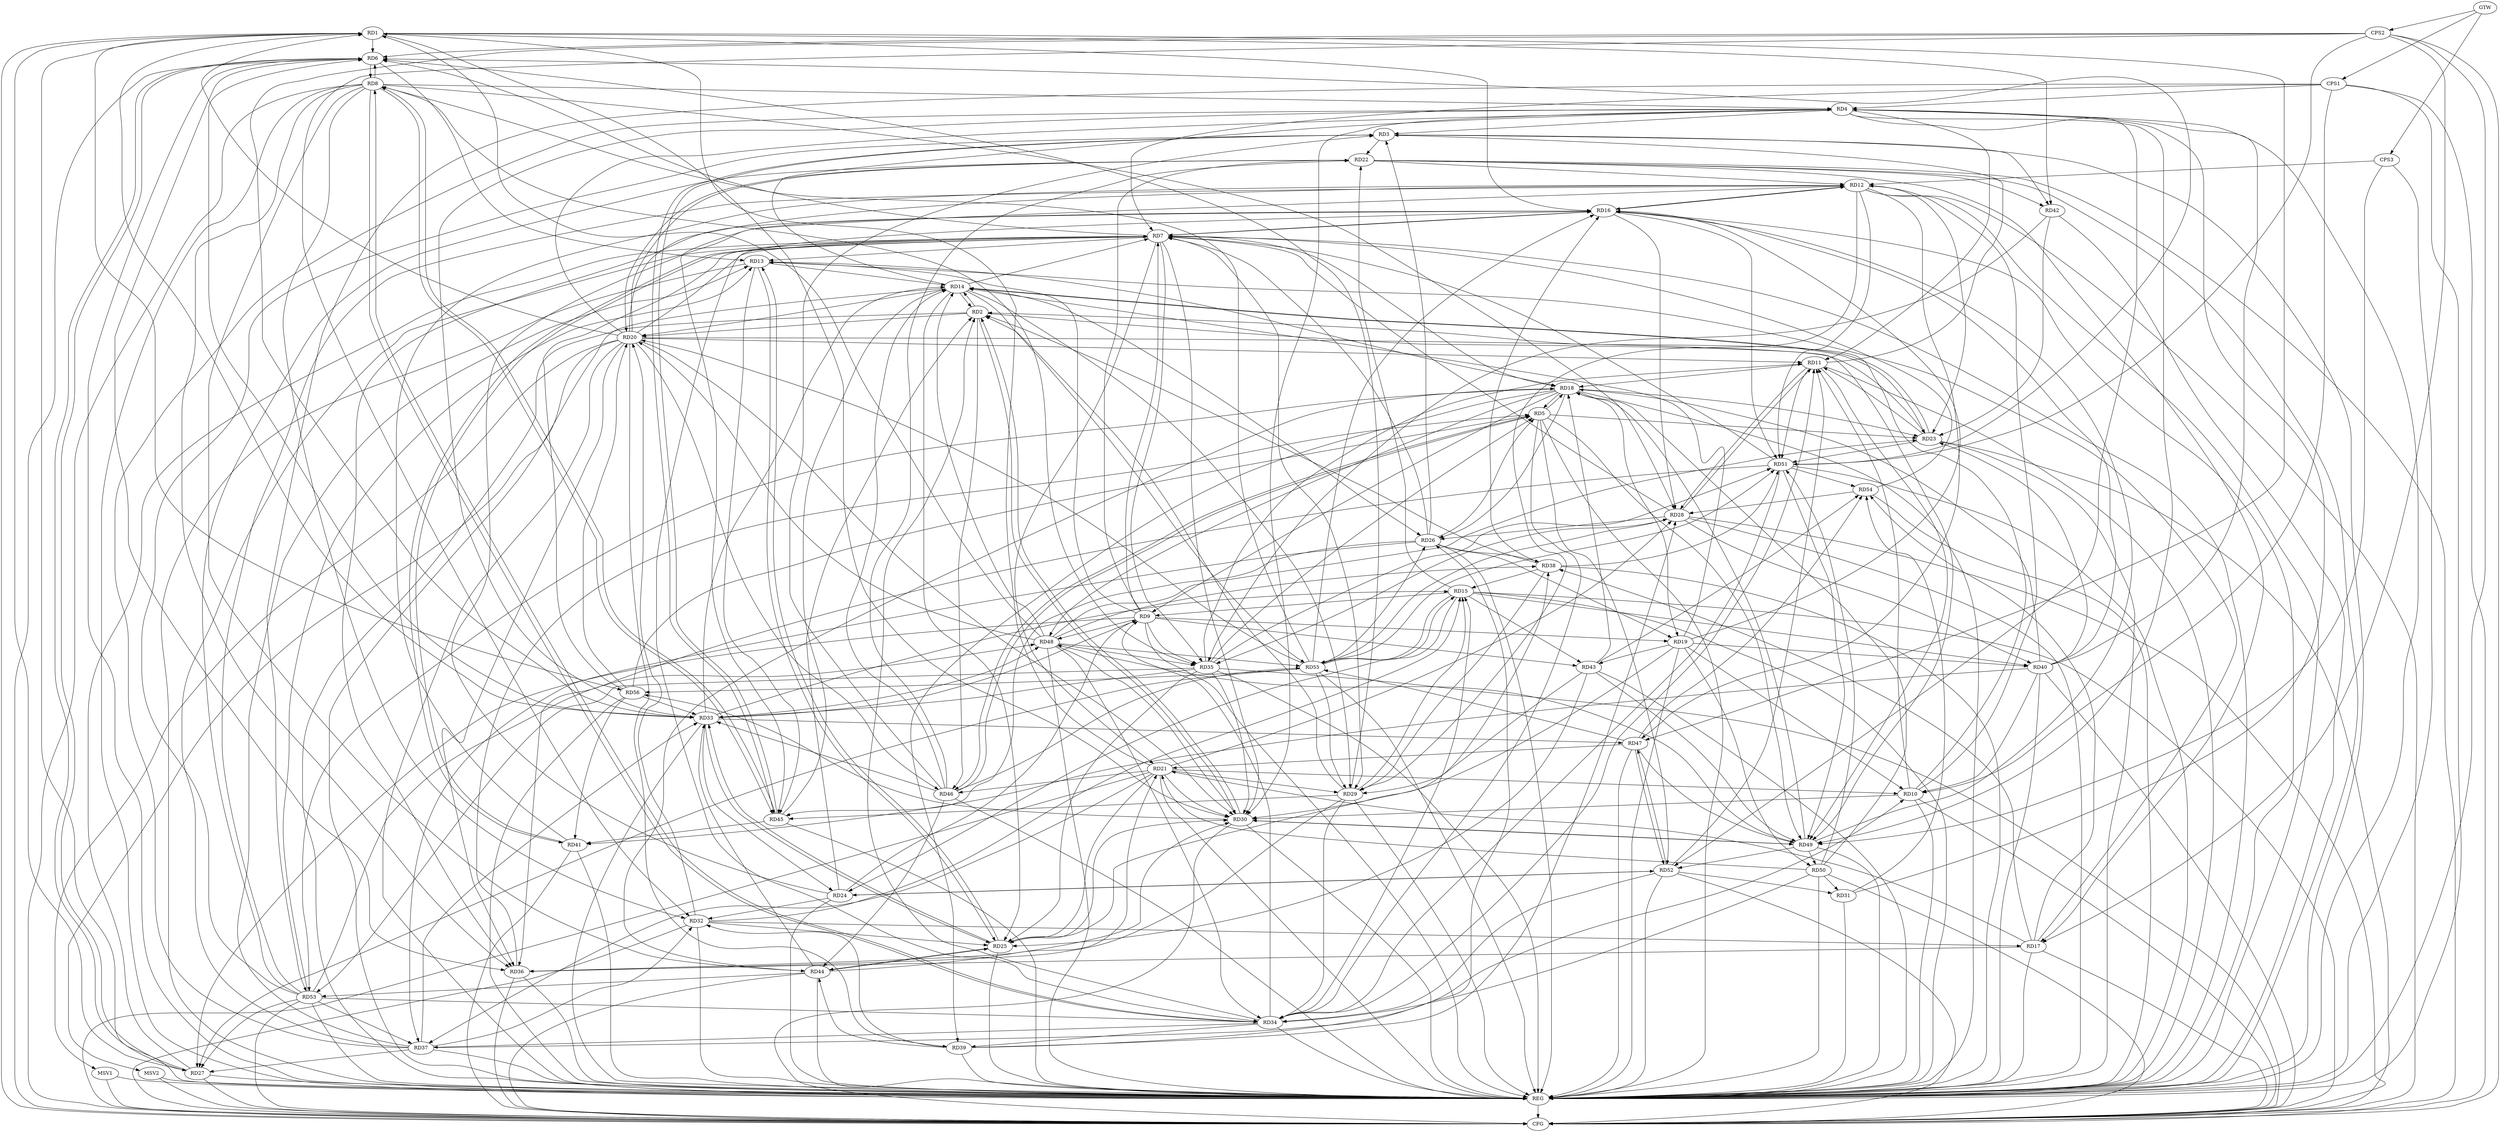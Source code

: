 strict digraph G {
  RD1 [ label="RD1" ];
  RD2 [ label="RD2" ];
  RD3 [ label="RD3" ];
  RD4 [ label="RD4" ];
  RD5 [ label="RD5" ];
  RD6 [ label="RD6" ];
  RD7 [ label="RD7" ];
  RD8 [ label="RD8" ];
  RD9 [ label="RD9" ];
  RD10 [ label="RD10" ];
  RD11 [ label="RD11" ];
  RD12 [ label="RD12" ];
  RD13 [ label="RD13" ];
  RD14 [ label="RD14" ];
  RD15 [ label="RD15" ];
  RD16 [ label="RD16" ];
  RD17 [ label="RD17" ];
  RD18 [ label="RD18" ];
  RD19 [ label="RD19" ];
  RD20 [ label="RD20" ];
  RD21 [ label="RD21" ];
  RD22 [ label="RD22" ];
  RD23 [ label="RD23" ];
  RD24 [ label="RD24" ];
  RD25 [ label="RD25" ];
  RD26 [ label="RD26" ];
  RD27 [ label="RD27" ];
  RD28 [ label="RD28" ];
  RD29 [ label="RD29" ];
  RD30 [ label="RD30" ];
  RD31 [ label="RD31" ];
  RD32 [ label="RD32" ];
  RD33 [ label="RD33" ];
  RD34 [ label="RD34" ];
  RD35 [ label="RD35" ];
  RD36 [ label="RD36" ];
  RD37 [ label="RD37" ];
  RD38 [ label="RD38" ];
  RD39 [ label="RD39" ];
  RD40 [ label="RD40" ];
  RD41 [ label="RD41" ];
  RD42 [ label="RD42" ];
  RD43 [ label="RD43" ];
  RD44 [ label="RD44" ];
  RD45 [ label="RD45" ];
  RD46 [ label="RD46" ];
  RD47 [ label="RD47" ];
  RD48 [ label="RD48" ];
  RD49 [ label="RD49" ];
  RD50 [ label="RD50" ];
  RD51 [ label="RD51" ];
  RD52 [ label="RD52" ];
  RD53 [ label="RD53" ];
  RD54 [ label="RD54" ];
  RD55 [ label="RD55" ];
  RD56 [ label="RD56" ];
  CPS1 [ label="CPS1" ];
  CPS2 [ label="CPS2" ];
  CPS3 [ label="CPS3" ];
  GTW [ label="GTW" ];
  REG [ label="REG" ];
  CFG [ label="CFG" ];
  MSV1 [ label="MSV1" ];
  MSV2 [ label="MSV2" ];
  RD1 -> RD6;
  RD1 -> RD16;
  RD20 -> RD1;
  RD21 -> RD1;
  RD27 -> RD1;
  RD1 -> RD30;
  RD1 -> RD33;
  RD1 -> RD42;
  RD1 -> RD47;
  RD48 -> RD1;
  RD1 -> RD56;
  RD10 -> RD2;
  RD2 -> RD14;
  RD14 -> RD2;
  RD2 -> RD20;
  RD24 -> RD2;
  RD29 -> RD2;
  RD2 -> RD30;
  RD30 -> RD2;
  RD34 -> RD2;
  RD38 -> RD2;
  RD2 -> RD46;
  RD2 -> RD49;
  RD4 -> RD3;
  RD11 -> RD3;
  RD3 -> RD22;
  RD26 -> RD3;
  RD3 -> RD42;
  RD3 -> RD45;
  RD45 -> RD3;
  RD46 -> RD3;
  RD53 -> RD3;
  RD8 -> RD4;
  RD4 -> RD11;
  RD14 -> RD4;
  RD20 -> RD4;
  RD4 -> RD30;
  RD31 -> RD4;
  RD4 -> RD33;
  RD37 -> RD4;
  RD40 -> RD4;
  RD4 -> RD49;
  RD4 -> RD52;
  RD5 -> RD18;
  RD18 -> RD5;
  RD5 -> RD23;
  RD26 -> RD5;
  RD5 -> RD34;
  RD35 -> RD5;
  RD36 -> RD5;
  RD5 -> RD46;
  RD46 -> RD5;
  RD5 -> RD49;
  RD5 -> RD52;
  RD56 -> RD5;
  RD7 -> RD6;
  RD6 -> RD8;
  RD8 -> RD6;
  RD6 -> RD13;
  RD6 -> RD27;
  RD27 -> RD6;
  RD29 -> RD6;
  RD33 -> RD6;
  RD6 -> RD36;
  RD51 -> RD6;
  RD9 -> RD7;
  RD7 -> RD13;
  RD14 -> RD7;
  RD7 -> RD16;
  RD16 -> RD7;
  RD7 -> RD18;
  RD20 -> RD7;
  RD7 -> RD21;
  RD26 -> RD7;
  RD27 -> RD7;
  RD28 -> RD7;
  RD7 -> RD29;
  RD7 -> RD30;
  RD7 -> RD35;
  RD37 -> RD7;
  RD7 -> RD41;
  RD41 -> RD7;
  RD51 -> RD7;
  RD54 -> RD7;
  RD56 -> RD7;
  RD8 -> RD28;
  RD8 -> RD32;
  RD8 -> RD34;
  RD34 -> RD8;
  RD8 -> RD35;
  RD8 -> RD36;
  RD8 -> RD44;
  RD8 -> RD45;
  RD45 -> RD8;
  RD55 -> RD8;
  RD9 -> RD13;
  RD15 -> RD9;
  RD18 -> RD9;
  RD9 -> RD19;
  RD9 -> RD22;
  RD24 -> RD9;
  RD9 -> RD27;
  RD33 -> RD9;
  RD34 -> RD9;
  RD9 -> RD35;
  RD9 -> RD43;
  RD9 -> RD48;
  RD10 -> RD11;
  RD10 -> RD12;
  RD19 -> RD10;
  RD21 -> RD10;
  RD10 -> RD30;
  RD37 -> RD10;
  RD40 -> RD10;
  RD11 -> RD18;
  RD20 -> RD11;
  RD23 -> RD11;
  RD11 -> RD28;
  RD28 -> RD11;
  RD34 -> RD11;
  RD35 -> RD11;
  RD11 -> RD49;
  RD11 -> RD51;
  RD52 -> RD11;
  RD12 -> RD16;
  RD16 -> RD12;
  RD20 -> RD12;
  RD22 -> RD12;
  RD12 -> RD23;
  RD12 -> RD29;
  RD41 -> RD12;
  RD12 -> RD45;
  RD12 -> RD47;
  RD12 -> RD51;
  RD53 -> RD12;
  RD13 -> RD14;
  RD17 -> RD13;
  RD13 -> RD18;
  RD13 -> RD25;
  RD25 -> RD13;
  RD37 -> RD13;
  RD13 -> RD45;
  RD53 -> RD13;
  RD19 -> RD14;
  RD14 -> RD20;
  RD14 -> RD23;
  RD23 -> RD14;
  RD14 -> RD25;
  RD14 -> RD26;
  RD14 -> RD29;
  RD33 -> RD14;
  RD45 -> RD14;
  RD46 -> RD14;
  RD48 -> RD14;
  RD14 -> RD55;
  RD15 -> RD22;
  RD15 -> RD24;
  RD29 -> RD15;
  RD32 -> RD15;
  RD33 -> RD15;
  RD34 -> RD15;
  RD38 -> RD15;
  RD15 -> RD40;
  RD15 -> RD43;
  RD15 -> RD55;
  RD55 -> RD15;
  RD19 -> RD16;
  RD24 -> RD16;
  RD16 -> RD28;
  RD16 -> RD34;
  RD16 -> RD36;
  RD38 -> RD16;
  RD40 -> RD16;
  RD49 -> RD16;
  RD16 -> RD51;
  RD55 -> RD16;
  RD17 -> RD21;
  RD22 -> RD17;
  RD32 -> RD17;
  RD17 -> RD36;
  RD17 -> RD38;
  RD17 -> RD54;
  RD18 -> RD19;
  RD18 -> RD23;
  RD18 -> RD26;
  RD18 -> RD39;
  RD40 -> RD18;
  RD43 -> RD18;
  RD44 -> RD18;
  RD18 -> RD48;
  RD49 -> RD18;
  RD50 -> RD18;
  RD18 -> RD53;
  RD26 -> RD19;
  RD19 -> RD30;
  RD19 -> RD40;
  RD19 -> RD43;
  RD19 -> RD50;
  RD20 -> RD22;
  RD22 -> RD20;
  RD20 -> RD23;
  RD20 -> RD30;
  RD32 -> RD20;
  RD20 -> RD36;
  RD20 -> RD39;
  RD20 -> RD46;
  RD48 -> RD20;
  RD55 -> RD20;
  RD56 -> RD20;
  RD21 -> RD25;
  RD21 -> RD28;
  RD21 -> RD29;
  RD21 -> RD30;
  RD21 -> RD37;
  RD44 -> RD21;
  RD21 -> RD46;
  RD47 -> RD21;
  RD50 -> RD21;
  RD22 -> RD42;
  RD46 -> RD22;
  RD53 -> RD22;
  RD40 -> RD23;
  RD42 -> RD23;
  RD48 -> RD23;
  RD23 -> RD51;
  RD24 -> RD32;
  RD33 -> RD24;
  RD24 -> RD52;
  RD52 -> RD24;
  RD25 -> RD30;
  RD32 -> RD25;
  RD25 -> RD33;
  RD33 -> RD25;
  RD35 -> RD25;
  RD25 -> RD38;
  RD43 -> RD25;
  RD25 -> RD44;
  RD44 -> RD25;
  RD28 -> RD26;
  RD26 -> RD37;
  RD26 -> RD38;
  RD39 -> RD26;
  RD26 -> RD45;
  RD55 -> RD26;
  RD37 -> RD27;
  RD53 -> RD27;
  RD55 -> RD27;
  RD28 -> RD35;
  RD39 -> RD28;
  RD28 -> RD40;
  RD54 -> RD28;
  RD55 -> RD28;
  RD29 -> RD34;
  RD29 -> RD36;
  RD38 -> RD29;
  RD43 -> RD29;
  RD29 -> RD45;
  RD55 -> RD29;
  RD35 -> RD30;
  RD36 -> RD30;
  RD48 -> RD30;
  RD30 -> RD49;
  RD49 -> RD30;
  RD30 -> RD56;
  RD50 -> RD31;
  RD52 -> RD31;
  RD31 -> RD54;
  RD37 -> RD32;
  RD39 -> RD32;
  RD35 -> RD33;
  RD37 -> RD33;
  RD44 -> RD33;
  RD46 -> RD33;
  RD33 -> RD47;
  RD33 -> RD48;
  RD56 -> RD33;
  RD34 -> RD37;
  RD34 -> RD39;
  RD48 -> RD34;
  RD50 -> RD34;
  RD51 -> RD34;
  RD52 -> RD34;
  RD53 -> RD34;
  RD42 -> RD35;
  RD48 -> RD35;
  RD35 -> RD51;
  RD35 -> RD53;
  RD51 -> RD36;
  RD53 -> RD37;
  RD48 -> RD38;
  RD38 -> RD51;
  RD39 -> RD44;
  RD40 -> RD41;
  RD45 -> RD41;
  RD56 -> RD41;
  RD43 -> RD49;
  RD43 -> RD54;
  RD46 -> RD44;
  RD44 -> RD53;
  RD46 -> RD55;
  RD47 -> RD49;
  RD47 -> RD52;
  RD52 -> RD47;
  RD47 -> RD54;
  RD47 -> RD55;
  RD49 -> RD48;
  RD53 -> RD48;
  RD48 -> RD55;
  RD49 -> RD50;
  RD51 -> RD49;
  RD49 -> RD52;
  RD50 -> RD51;
  RD51 -> RD54;
  RD55 -> RD51;
  RD55 -> RD56;
  CPS1 -> RD7;
  CPS1 -> RD53;
  CPS1 -> RD10;
  CPS1 -> RD4;
  CPS2 -> RD6;
  CPS2 -> RD17;
  CPS2 -> RD32;
  CPS2 -> RD33;
  CPS2 -> RD51;
  CPS3 -> RD12;
  CPS3 -> RD49;
  GTW -> CPS1;
  GTW -> CPS2;
  GTW -> CPS3;
  RD1 -> REG;
  RD2 -> REG;
  RD3 -> REG;
  RD4 -> REG;
  RD5 -> REG;
  RD6 -> REG;
  RD7 -> REG;
  RD8 -> REG;
  RD9 -> REG;
  RD10 -> REG;
  RD11 -> REG;
  RD12 -> REG;
  RD13 -> REG;
  RD14 -> REG;
  RD15 -> REG;
  RD16 -> REG;
  RD17 -> REG;
  RD18 -> REG;
  RD19 -> REG;
  RD20 -> REG;
  RD21 -> REG;
  RD22 -> REG;
  RD23 -> REG;
  RD24 -> REG;
  RD25 -> REG;
  RD26 -> REG;
  RD27 -> REG;
  RD28 -> REG;
  RD29 -> REG;
  RD30 -> REG;
  RD31 -> REG;
  RD32 -> REG;
  RD33 -> REG;
  RD34 -> REG;
  RD35 -> REG;
  RD36 -> REG;
  RD37 -> REG;
  RD38 -> REG;
  RD39 -> REG;
  RD40 -> REG;
  RD41 -> REG;
  RD42 -> REG;
  RD43 -> REG;
  RD44 -> REG;
  RD45 -> REG;
  RD46 -> REG;
  RD47 -> REG;
  RD48 -> REG;
  RD49 -> REG;
  RD50 -> REG;
  RD51 -> REG;
  RD52 -> REG;
  RD53 -> REG;
  RD54 -> REG;
  RD55 -> REG;
  RD56 -> REG;
  CPS1 -> REG;
  CPS2 -> REG;
  CPS3 -> REG;
  CPS1 -> CFG;
  RD12 -> CFG;
  RD23 -> CFG;
  RD22 -> CFG;
  RD50 -> CFG;
  RD28 -> CFG;
  RD1 -> CFG;
  RD35 -> CFG;
  RD10 -> CFG;
  RD41 -> CFG;
  RD52 -> CFG;
  RD6 -> CFG;
  RD30 -> CFG;
  RD32 -> CFG;
  RD27 -> CFG;
  RD36 -> CFG;
  CPS2 -> CFG;
  RD15 -> CFG;
  RD44 -> CFG;
  RD40 -> CFG;
  RD53 -> CFG;
  RD8 -> CFG;
  RD21 -> CFG;
  RD17 -> CFG;
  REG -> CFG;
  RD20 -> MSV1;
  MSV1 -> REG;
  MSV1 -> CFG;
  RD20 -> MSV2;
  MSV2 -> REG;
  MSV2 -> CFG;
}

